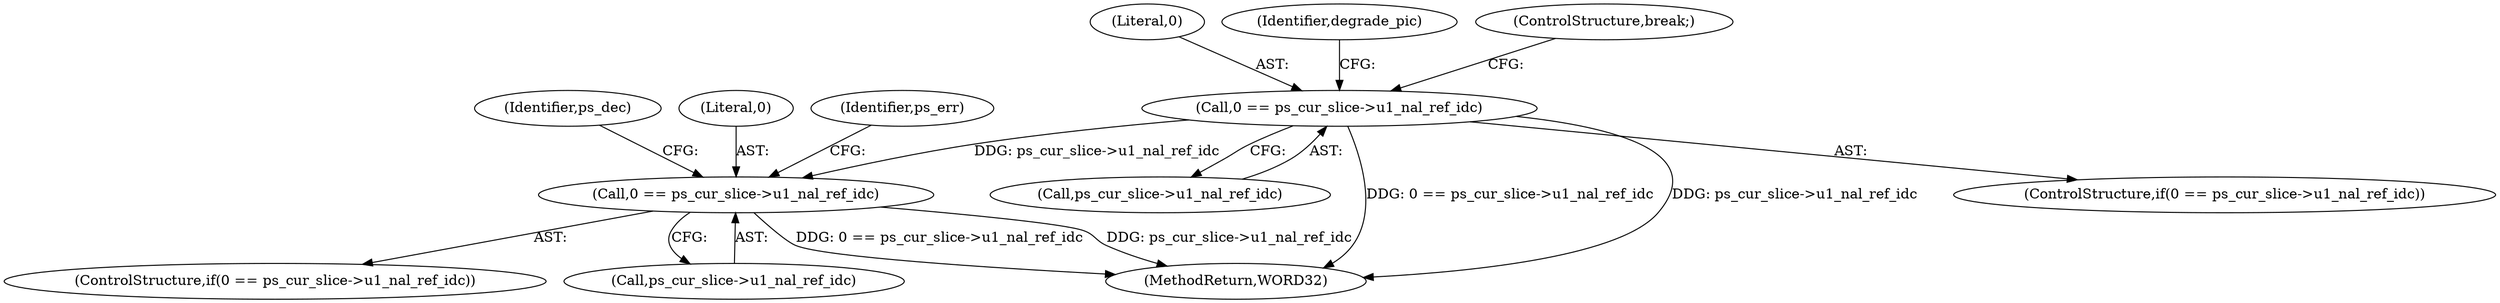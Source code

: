digraph "0_Android_a78887bcffbc2995cf9ed72e0697acf560875e9e_3@pointer" {
"1000388" [label="(Call,0 == ps_cur_slice->u1_nal_ref_idc)"];
"1000413" [label="(Call,0 == ps_cur_slice->u1_nal_ref_idc)"];
"1000413" [label="(Call,0 == ps_cur_slice->u1_nal_ref_idc)"];
"1000422" [label="(Identifier,ps_dec)"];
"1000390" [label="(Call,ps_cur_slice->u1_nal_ref_idc)"];
"1000389" [label="(Literal,0)"];
"1000414" [label="(Literal,0)"];
"1000412" [label="(ControlStructure,if(0 == ps_cur_slice->u1_nal_ref_idc))"];
"1000450" [label="(Identifier,ps_err)"];
"1000415" [label="(Call,ps_cur_slice->u1_nal_ref_idc)"];
"1002052" [label="(MethodReturn,WORD32)"];
"1000388" [label="(Call,0 == ps_cur_slice->u1_nal_ref_idc)"];
"1000395" [label="(Identifier,degrade_pic)"];
"1000387" [label="(ControlStructure,if(0 == ps_cur_slice->u1_nal_ref_idc))"];
"1000397" [label="(ControlStructure,break;)"];
"1000388" -> "1000387"  [label="AST: "];
"1000388" -> "1000390"  [label="CFG: "];
"1000389" -> "1000388"  [label="AST: "];
"1000390" -> "1000388"  [label="AST: "];
"1000395" -> "1000388"  [label="CFG: "];
"1000397" -> "1000388"  [label="CFG: "];
"1000388" -> "1002052"  [label="DDG: 0 == ps_cur_slice->u1_nal_ref_idc"];
"1000388" -> "1002052"  [label="DDG: ps_cur_slice->u1_nal_ref_idc"];
"1000388" -> "1000413"  [label="DDG: ps_cur_slice->u1_nal_ref_idc"];
"1000413" -> "1000412"  [label="AST: "];
"1000413" -> "1000415"  [label="CFG: "];
"1000414" -> "1000413"  [label="AST: "];
"1000415" -> "1000413"  [label="AST: "];
"1000422" -> "1000413"  [label="CFG: "];
"1000450" -> "1000413"  [label="CFG: "];
"1000413" -> "1002052"  [label="DDG: 0 == ps_cur_slice->u1_nal_ref_idc"];
"1000413" -> "1002052"  [label="DDG: ps_cur_slice->u1_nal_ref_idc"];
}
